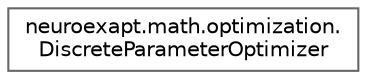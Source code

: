 digraph "Graphical Class Hierarchy"
{
 // LATEX_PDF_SIZE
  bgcolor="transparent";
  edge [fontname=Helvetica,fontsize=10,labelfontname=Helvetica,labelfontsize=10];
  node [fontname=Helvetica,fontsize=10,shape=box,height=0.2,width=0.4];
  rankdir="LR";
  Node0 [id="Node000000",label="neuroexapt.math.optimization.\lDiscreteParameterOptimizer",height=0.2,width=0.4,color="grey40", fillcolor="white", style="filled",URL="$classneuroexapt_1_1math_1_1optimization_1_1DiscreteParameterOptimizer.html",tooltip=" "];
}
